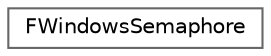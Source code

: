 digraph "Graphical Class Hierarchy"
{
 // INTERACTIVE_SVG=YES
 // LATEX_PDF_SIZE
  bgcolor="transparent";
  edge [fontname=Helvetica,fontsize=10,labelfontname=Helvetica,labelfontsize=10];
  node [fontname=Helvetica,fontsize=10,shape=box,height=0.2,width=0.4];
  rankdir="LR";
  Node0 [id="Node000000",label="FWindowsSemaphore",height=0.2,width=0.4,color="grey40", fillcolor="white", style="filled",URL="$d4/daa/classFWindowsSemaphore.html",tooltip=" "];
}
